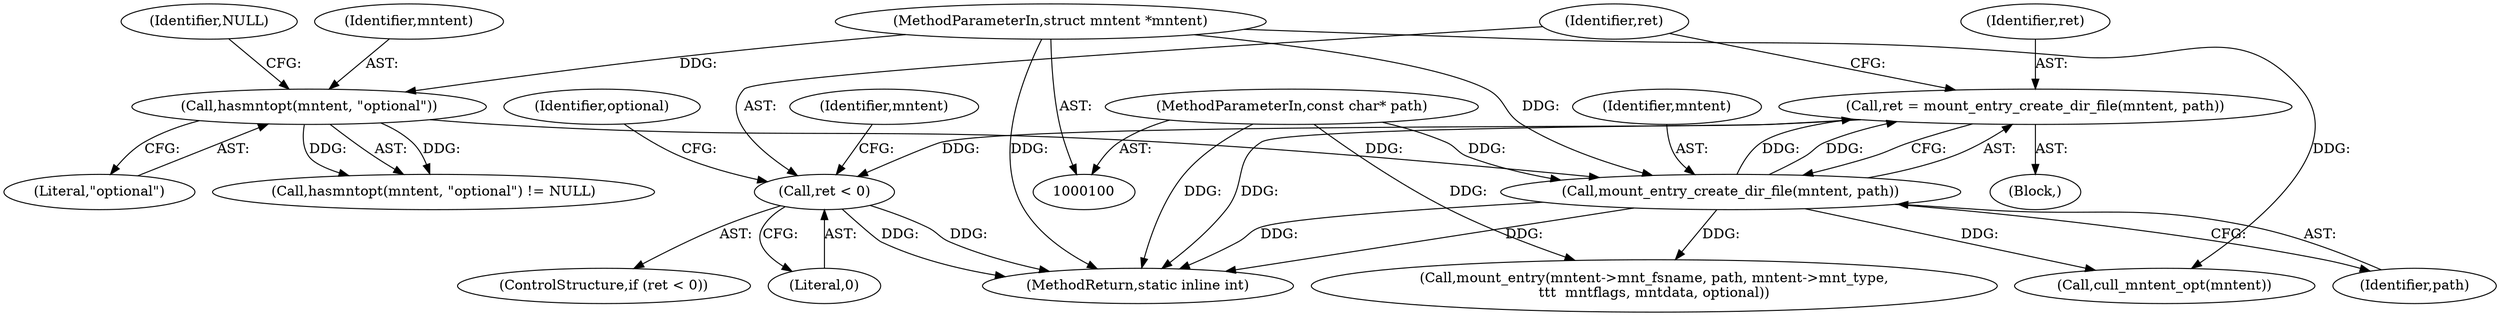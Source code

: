 digraph "1_lxc_592fd47a6245508b79fe6ac819fe6d3b2c1289be_7@API" {
"1000115" [label="(Call,ret = mount_entry_create_dir_file(mntent, path))"];
"1000117" [label="(Call,mount_entry_create_dir_file(mntent, path))"];
"1000111" [label="(Call,hasmntopt(mntent, \"optional\"))"];
"1000101" [label="(MethodParameterIn,struct mntent *mntent)"];
"1000102" [label="(MethodParameterIn,const char* path)"];
"1000121" [label="(Call,ret < 0)"];
"1000166" [label="(MethodReturn,static inline int)"];
"1000121" [label="(Call,ret < 0)"];
"1000126" [label="(Identifier,optional)"];
"1000122" [label="(Identifier,ret)"];
"1000151" [label="(Call,mount_entry(mntent->mnt_fsname, path, mntent->mnt_type,\n\t\t\t  mntflags, mntdata, optional))"];
"1000130" [label="(Call,cull_mntent_opt(mntent))"];
"1000117" [label="(Call,mount_entry_create_dir_file(mntent, path))"];
"1000111" [label="(Call,hasmntopt(mntent, \"optional\"))"];
"1000110" [label="(Call,hasmntopt(mntent, \"optional\") != NULL)"];
"1000113" [label="(Literal,\"optional\")"];
"1000120" [label="(ControlStructure,if (ret < 0))"];
"1000119" [label="(Identifier,path)"];
"1000118" [label="(Identifier,mntent)"];
"1000101" [label="(MethodParameterIn,struct mntent *mntent)"];
"1000131" [label="(Identifier,mntent)"];
"1000112" [label="(Identifier,mntent)"];
"1000103" [label="(Block,)"];
"1000102" [label="(MethodParameterIn,const char* path)"];
"1000116" [label="(Identifier,ret)"];
"1000115" [label="(Call,ret = mount_entry_create_dir_file(mntent, path))"];
"1000114" [label="(Identifier,NULL)"];
"1000123" [label="(Literal,0)"];
"1000115" -> "1000103"  [label="AST: "];
"1000115" -> "1000117"  [label="CFG: "];
"1000116" -> "1000115"  [label="AST: "];
"1000117" -> "1000115"  [label="AST: "];
"1000122" -> "1000115"  [label="CFG: "];
"1000115" -> "1000166"  [label="DDG: "];
"1000117" -> "1000115"  [label="DDG: "];
"1000117" -> "1000115"  [label="DDG: "];
"1000115" -> "1000121"  [label="DDG: "];
"1000117" -> "1000119"  [label="CFG: "];
"1000118" -> "1000117"  [label="AST: "];
"1000119" -> "1000117"  [label="AST: "];
"1000117" -> "1000166"  [label="DDG: "];
"1000117" -> "1000166"  [label="DDG: "];
"1000111" -> "1000117"  [label="DDG: "];
"1000101" -> "1000117"  [label="DDG: "];
"1000102" -> "1000117"  [label="DDG: "];
"1000117" -> "1000130"  [label="DDG: "];
"1000117" -> "1000151"  [label="DDG: "];
"1000111" -> "1000110"  [label="AST: "];
"1000111" -> "1000113"  [label="CFG: "];
"1000112" -> "1000111"  [label="AST: "];
"1000113" -> "1000111"  [label="AST: "];
"1000114" -> "1000111"  [label="CFG: "];
"1000111" -> "1000110"  [label="DDG: "];
"1000111" -> "1000110"  [label="DDG: "];
"1000101" -> "1000111"  [label="DDG: "];
"1000101" -> "1000100"  [label="AST: "];
"1000101" -> "1000166"  [label="DDG: "];
"1000101" -> "1000130"  [label="DDG: "];
"1000102" -> "1000100"  [label="AST: "];
"1000102" -> "1000166"  [label="DDG: "];
"1000102" -> "1000151"  [label="DDG: "];
"1000121" -> "1000120"  [label="AST: "];
"1000121" -> "1000123"  [label="CFG: "];
"1000122" -> "1000121"  [label="AST: "];
"1000123" -> "1000121"  [label="AST: "];
"1000126" -> "1000121"  [label="CFG: "];
"1000131" -> "1000121"  [label="CFG: "];
"1000121" -> "1000166"  [label="DDG: "];
"1000121" -> "1000166"  [label="DDG: "];
}
